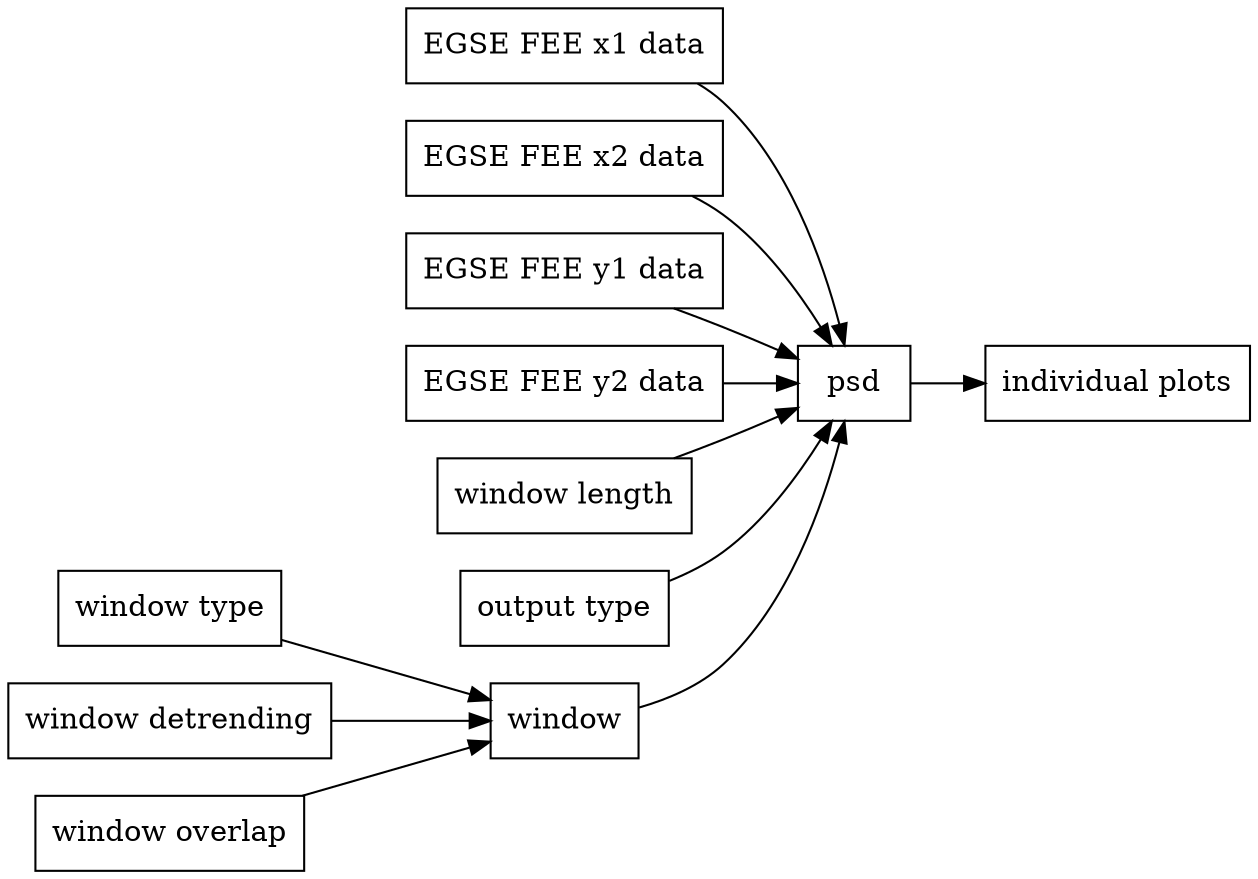 digraph G {
  rankdir=LR
  node00 [shape=box, label="EGSE FEE x1 data"]
  node01 [shape=box, label="EGSE FEE x2 data"] 
  node02 [shape=box, label="EGSE FEE y1 data"]
  node03 [shape=box, label="EGSE FEE y2 data"] 
  node04 [shape=box, label="window type"]
  node05 [shape=box, label="window length"]
  node06 [shape=box, label="window detrending"]
  node07 [shape=box, label="window overlap"]
  node08 [shape=box, label="output type"]
  node09 [shape=box, label = "window"]
  node10 [shape=box, label = "psd"]
  node12 [shape=box, label = "individual plots"]


  node04 -> node09 
  node06 -> node09
  node07 -> node09  

  node09 -> node10
  node05 -> node10
  node00 -> node10
  node01 -> node10
  node02 -> node10
  node03 -> node10
  node08 -> node10

  node10 -> node12

}
